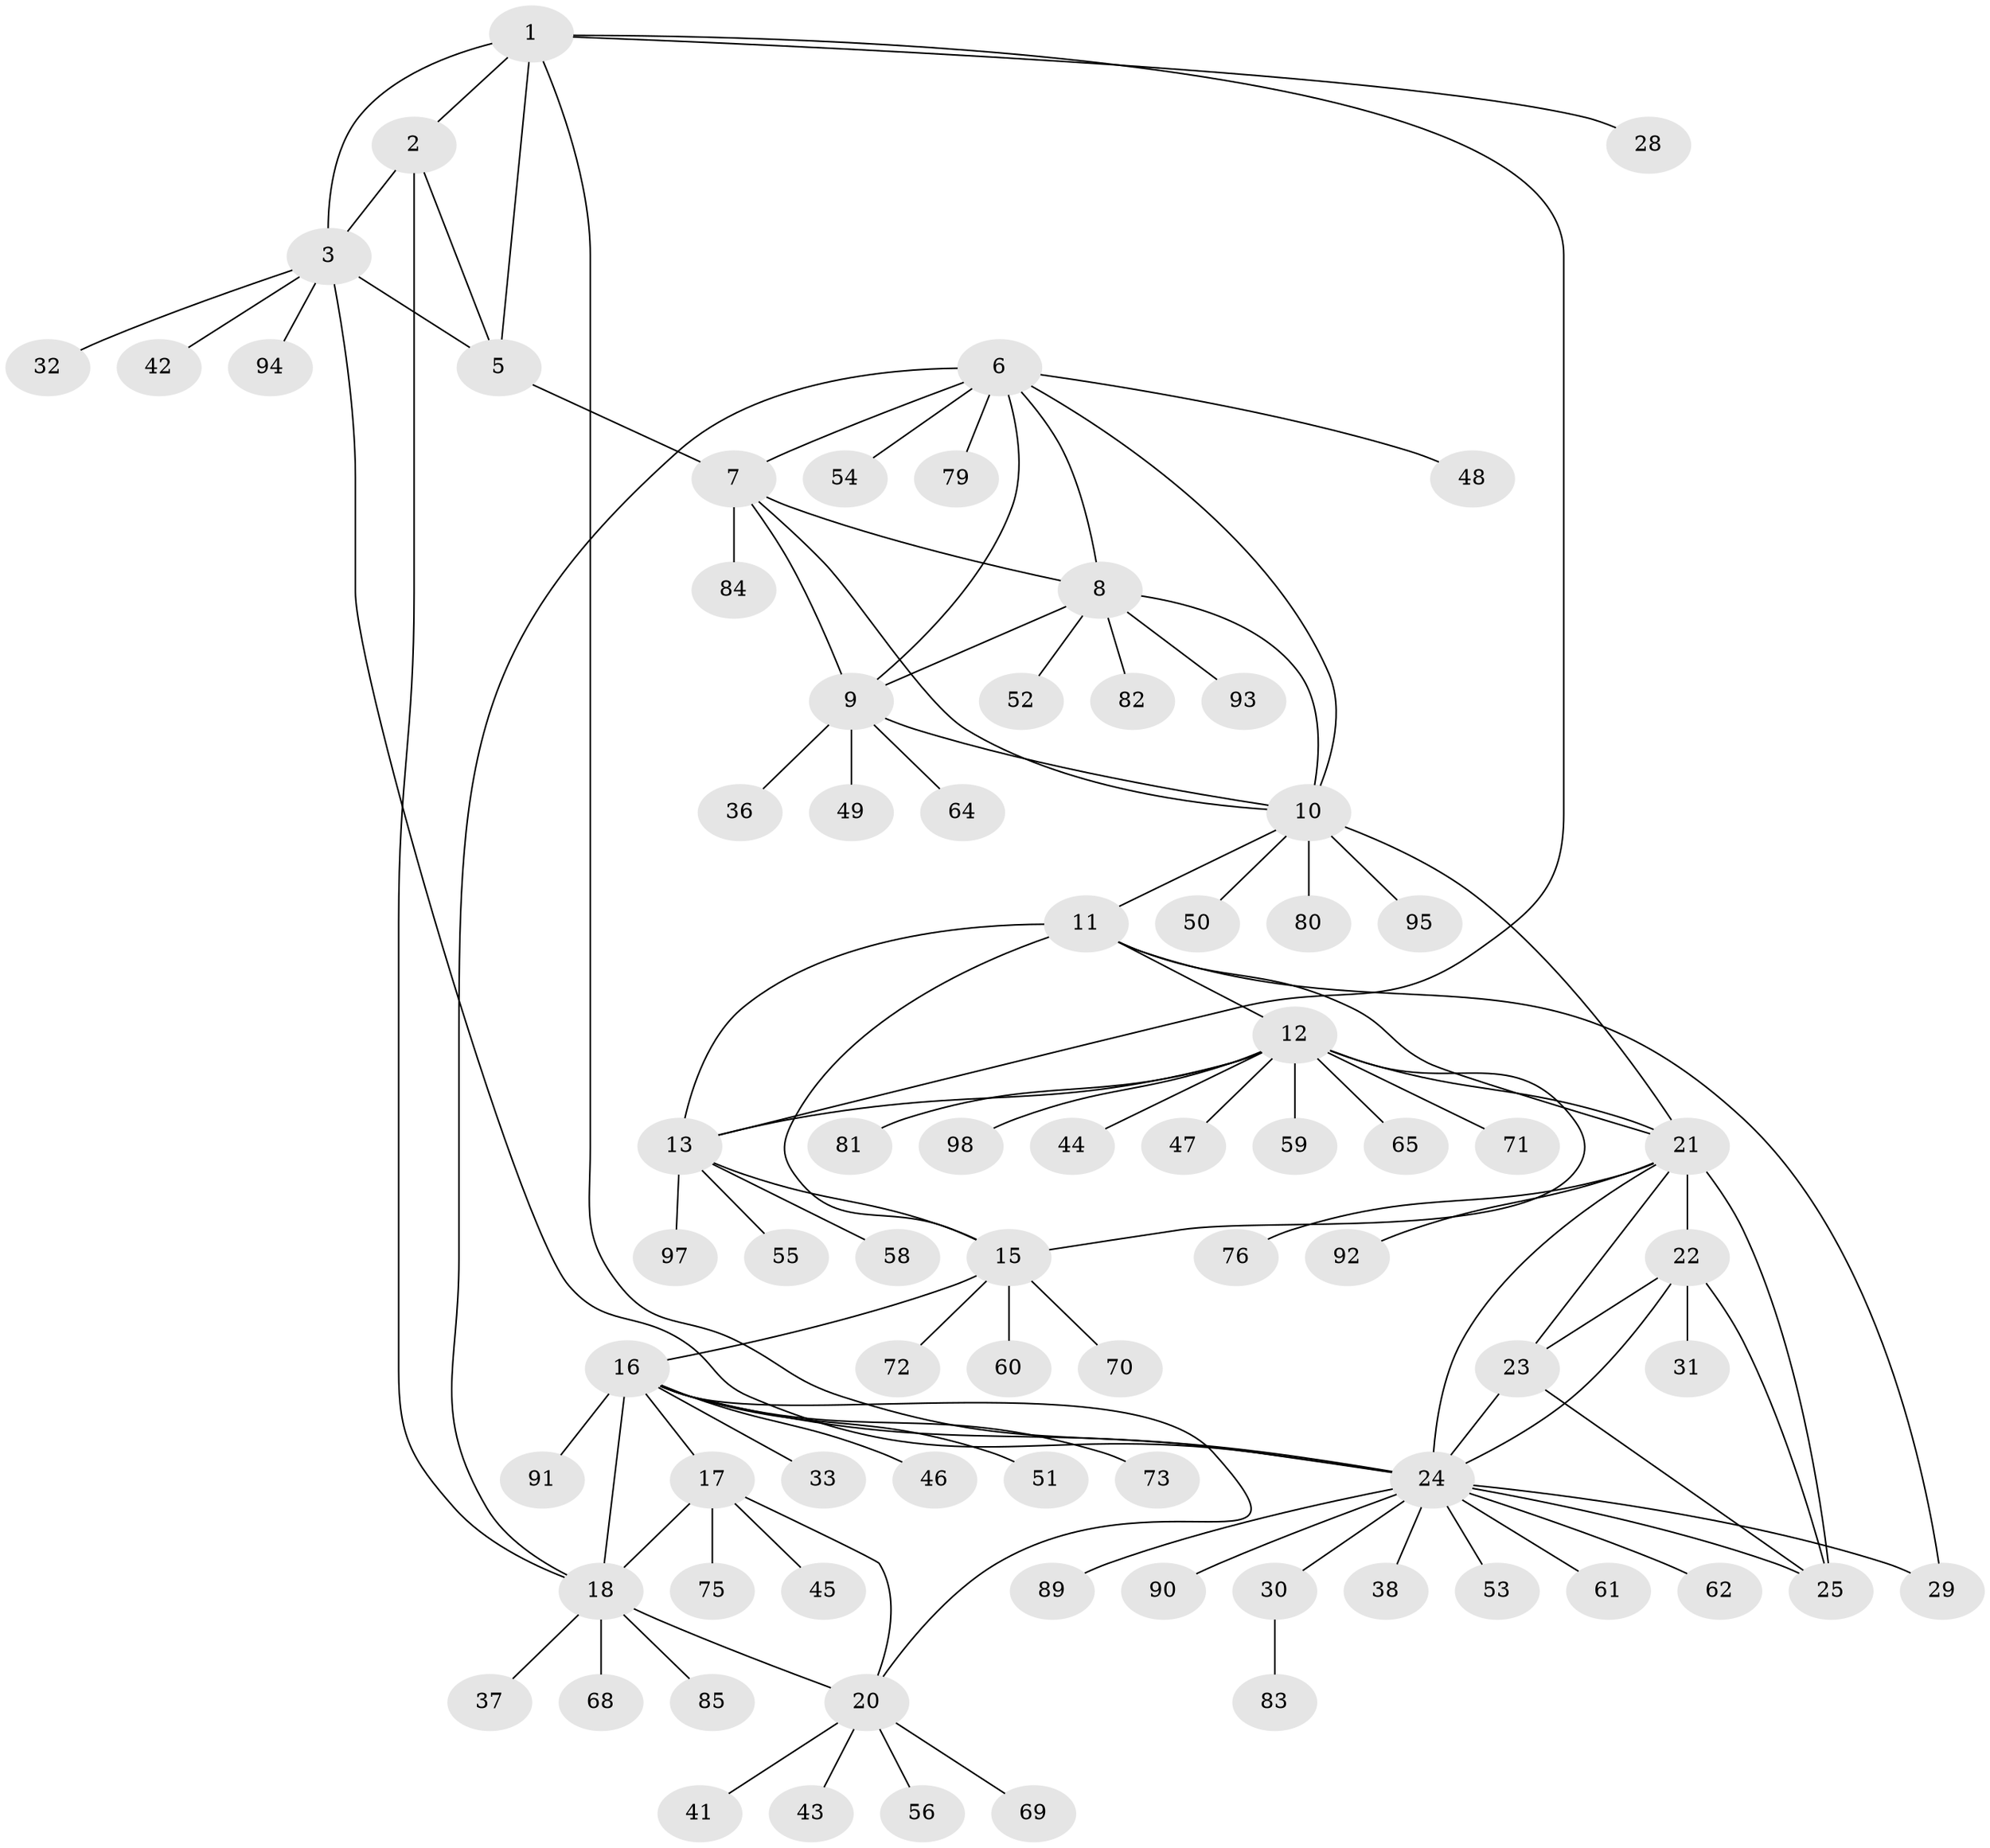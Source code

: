 // original degree distribution, {8: 0.06, 5: 0.02, 7: 0.04, 6: 0.02, 9: 0.05, 10: 0.01, 12: 0.01, 4: 0.03, 15: 0.01, 1: 0.67, 2: 0.07, 3: 0.01}
// Generated by graph-tools (version 1.1) at 2025/42/03/06/25 10:42:08]
// undirected, 78 vertices, 107 edges
graph export_dot {
graph [start="1"]
  node [color=gray90,style=filled];
  1 [super="+40"];
  2;
  3 [super="+4"];
  5 [super="+77"];
  6 [super="+26"];
  7 [super="+66"];
  8 [super="+35"];
  9 [super="+99"];
  10 [super="+57"];
  11 [super="+78"];
  12 [super="+14"];
  13 [super="+87"];
  15 [super="+27"];
  16 [super="+39"];
  17 [super="+67"];
  18 [super="+19"];
  20 [super="+86"];
  21 [super="+96"];
  22 [super="+34"];
  23;
  24 [super="+74"];
  25;
  28;
  29;
  30 [super="+88"];
  31;
  32;
  33;
  36;
  37;
  38;
  41;
  42;
  43;
  44;
  45;
  46;
  47;
  48;
  49;
  50;
  51;
  52;
  53;
  54;
  55;
  56;
  58;
  59 [super="+63"];
  60;
  61;
  62;
  64;
  65;
  68;
  69;
  70;
  71;
  72;
  73;
  75;
  76;
  79;
  80;
  81;
  82;
  83;
  84;
  85;
  89;
  90;
  91;
  92;
  93 [super="+100"];
  94;
  95;
  97;
  98;
  1 -- 2;
  1 -- 3 [weight=2];
  1 -- 5;
  1 -- 13;
  1 -- 28;
  1 -- 24;
  2 -- 3 [weight=2];
  2 -- 5;
  2 -- 18;
  3 -- 5 [weight=2];
  3 -- 32;
  3 -- 42;
  3 -- 94;
  3 -- 24;
  5 -- 7;
  6 -- 7;
  6 -- 8;
  6 -- 9;
  6 -- 10;
  6 -- 18;
  6 -- 48;
  6 -- 54;
  6 -- 79;
  7 -- 8;
  7 -- 9;
  7 -- 10;
  7 -- 84;
  8 -- 9;
  8 -- 10;
  8 -- 52;
  8 -- 93;
  8 -- 82;
  9 -- 10;
  9 -- 36;
  9 -- 49;
  9 -- 64;
  10 -- 11;
  10 -- 21;
  10 -- 50;
  10 -- 80;
  10 -- 95;
  11 -- 12 [weight=2];
  11 -- 13;
  11 -- 15;
  11 -- 29;
  11 -- 21;
  12 -- 13 [weight=2];
  12 -- 15 [weight=2];
  12 -- 44;
  12 -- 59;
  12 -- 65;
  12 -- 81;
  12 -- 98;
  12 -- 71;
  12 -- 47;
  12 -- 21;
  13 -- 15;
  13 -- 55;
  13 -- 58;
  13 -- 97;
  15 -- 16;
  15 -- 60;
  15 -- 70;
  15 -- 72;
  16 -- 17;
  16 -- 18 [weight=2];
  16 -- 20;
  16 -- 24;
  16 -- 33;
  16 -- 46;
  16 -- 51;
  16 -- 73;
  16 -- 91;
  17 -- 18 [weight=2];
  17 -- 20;
  17 -- 45;
  17 -- 75;
  18 -- 20 [weight=2];
  18 -- 37;
  18 -- 68;
  18 -- 85;
  20 -- 41;
  20 -- 43;
  20 -- 56;
  20 -- 69;
  21 -- 22;
  21 -- 23;
  21 -- 24;
  21 -- 25;
  21 -- 76;
  21 -- 92;
  22 -- 23;
  22 -- 24;
  22 -- 25;
  22 -- 31;
  23 -- 24;
  23 -- 25;
  24 -- 25;
  24 -- 29;
  24 -- 30;
  24 -- 38;
  24 -- 53;
  24 -- 61;
  24 -- 62;
  24 -- 89;
  24 -- 90;
  30 -- 83;
}
